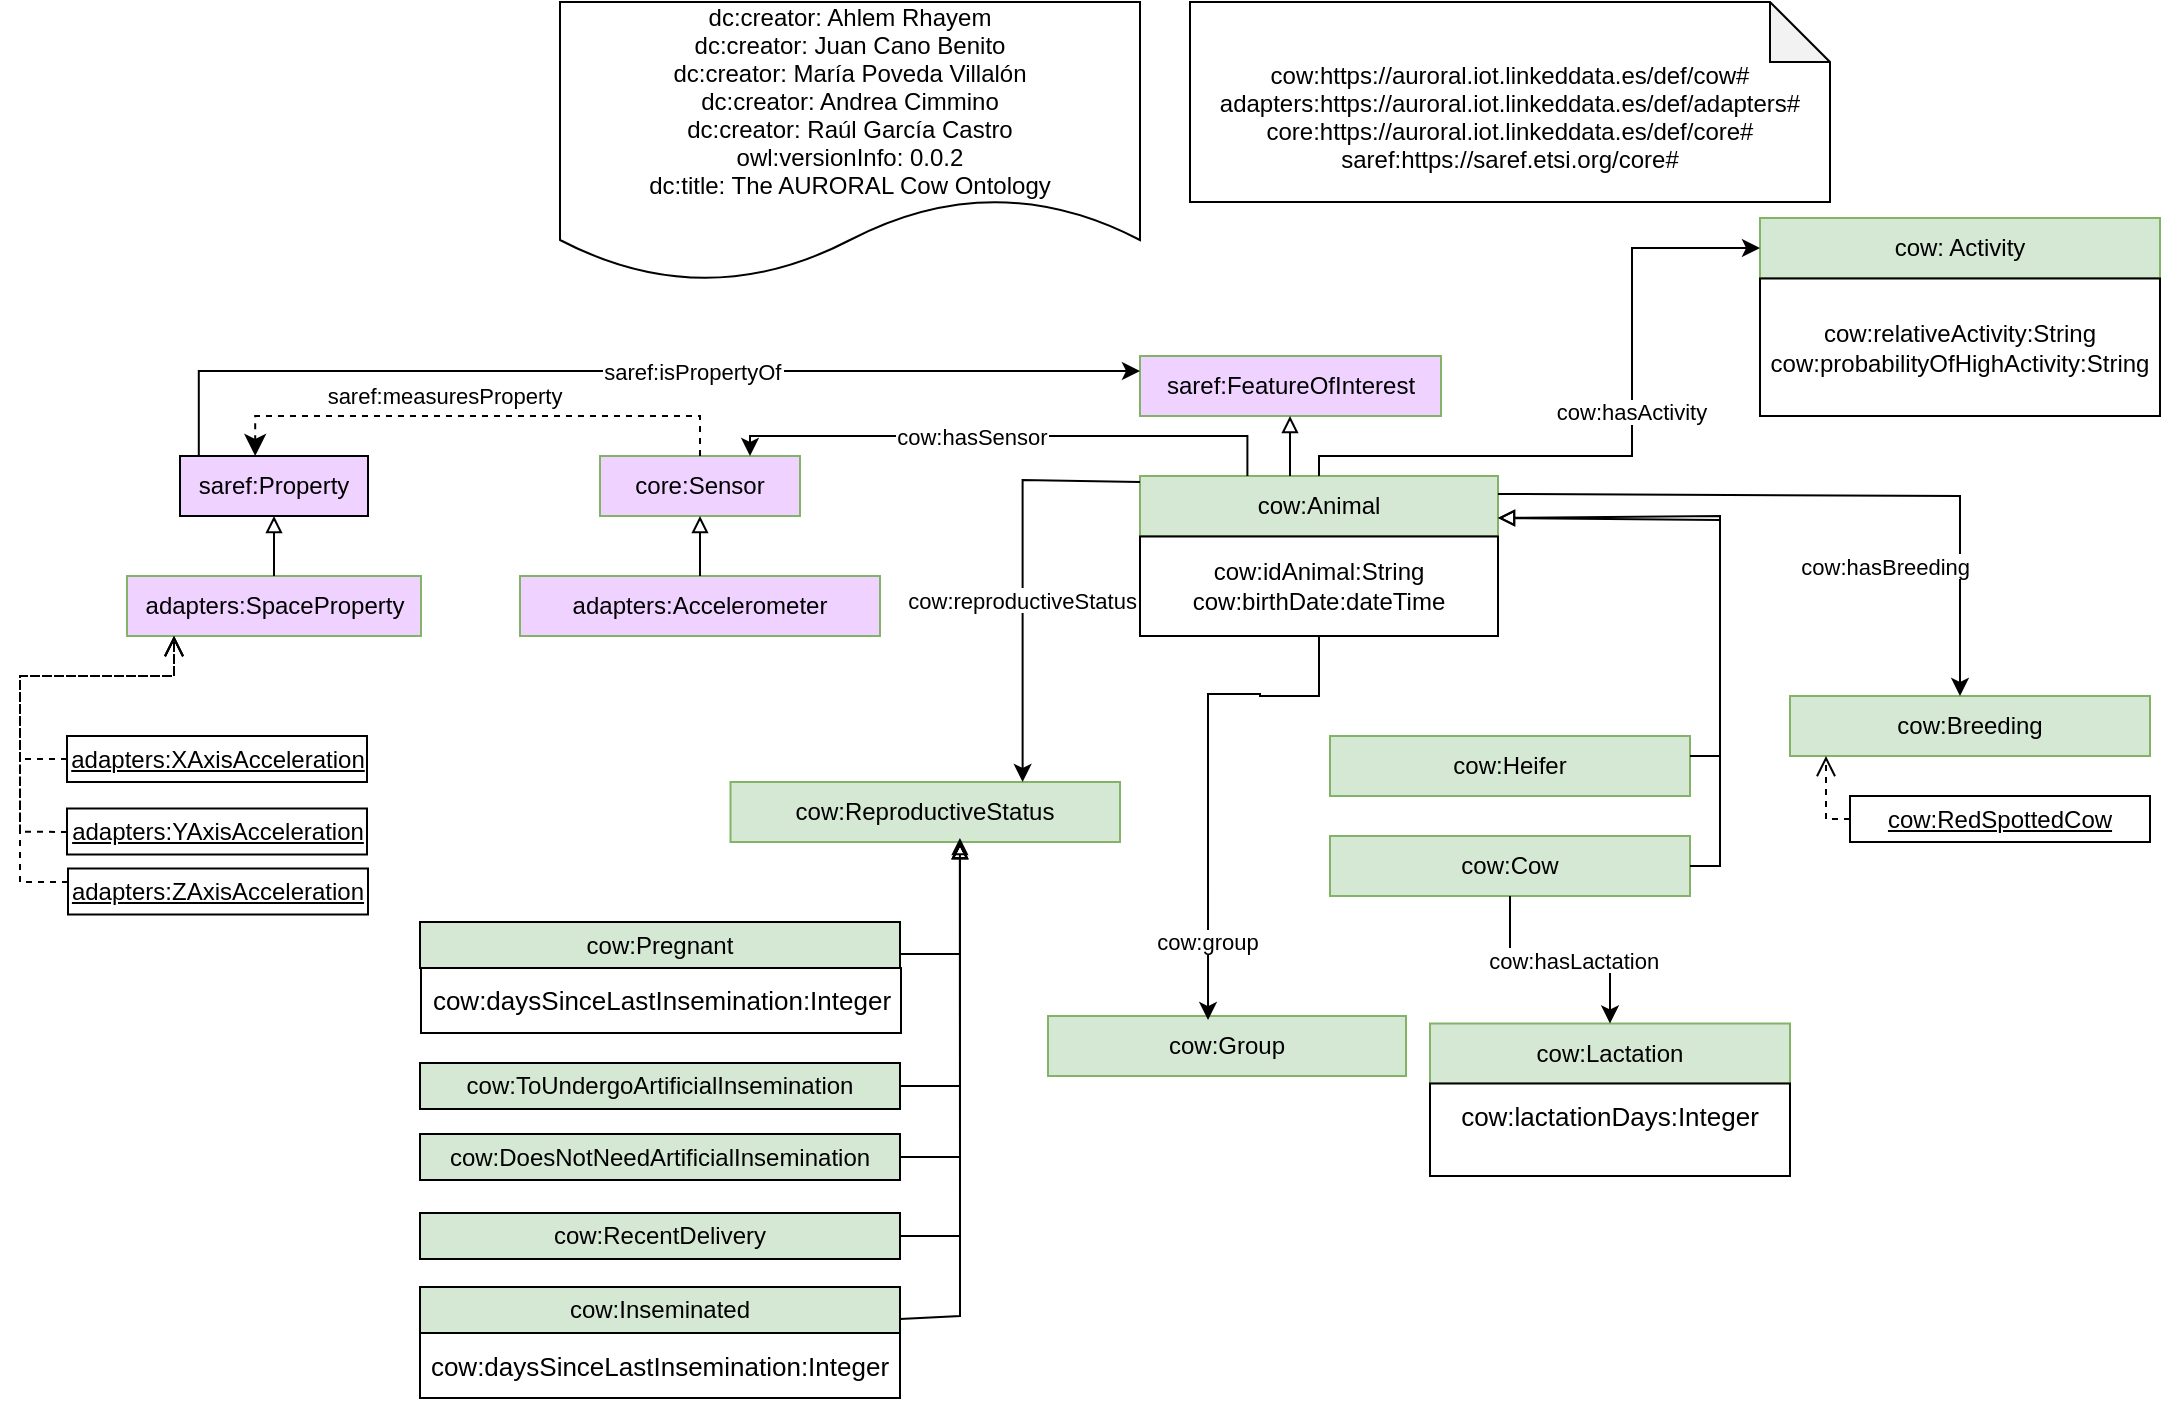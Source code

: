 <mxfile version="13.9.9" type="device"><diagram id="2FBA703fzT1AzEDHi156" name="Page-1"><mxGraphModel dx="2176" dy="626" grid="1" gridSize="10" guides="1" tooltips="1" connect="1" arrows="1" fold="1" page="1" pageScale="1" pageWidth="850" pageHeight="1100" math="0" shadow="0"><root><mxCell id="0"/><mxCell id="1" parent="0"/><mxCell id="R_YtMdiZFJcGjvR6Em4J-1" value="dc:creator: Ahlem Rhayem&#10;dc:creator: Juan Cano Benito&#10;dc:creator: María Poveda Villalón&#10;dc:creator: Andrea Cimmino&#10;dc:creator: Raúl García Castro&#10;owl:versionInfo: 0.0.2&#10;dc:title: The AURORAL Cow Ontology" style="shape=document;boundedLbl=1;" parent="1" vertex="1"><mxGeometry x="40" y="53" width="290" height="140" as="geometry"/></mxCell><mxCell id="R_YtMdiZFJcGjvR6Em4J-2" value="&#10;cow:https://auroral.iot.linkeddata.es/def/cow#&#10;adapters:https://auroral.iot.linkeddata.es/def/adapters#&#10;core:https://auroral.iot.linkeddata.es/def/core#&#10;saref:https://saref.etsi.org/core#" style="shape=note;backgroundOutline=1;darkOpacity=0.05;" parent="1" vertex="1"><mxGeometry x="355" y="53" width="320" height="100" as="geometry"/></mxCell><mxCell id="R_YtMdiZFJcGjvR6Em4J-3" value="core:Sensor" style="rounded=0;whiteSpace=wrap;html=1;fillColor=#EFD2FF;strokeColor=#82b366;" parent="1" vertex="1"><mxGeometry x="60" y="280" width="100" height="30" as="geometry"/></mxCell><mxCell id="R_YtMdiZFJcGjvR6Em4J-4" value="&lt;div&gt;&lt;span&gt;adapters:Accelerometer&lt;/span&gt;&lt;/div&gt;" style="rounded=0;whiteSpace=wrap;html=1;fillColor=#EFD2FF;strokeColor=#82b366;" parent="1" vertex="1"><mxGeometry x="20" y="340" width="180" height="30" as="geometry"/></mxCell><mxCell id="R_YtMdiZFJcGjvR6Em4J-6" style="edgeStyle=orthogonalEdgeStyle;rounded=0;orthogonalLoop=1;jettySize=auto;html=1;fontSize=11;endArrow=block;endFill=0;" parent="1" source="R_YtMdiZFJcGjvR6Em4J-4" target="R_YtMdiZFJcGjvR6Em4J-3" edge="1"><mxGeometry relative="1" as="geometry"><mxPoint x="247" y="280" as="targetPoint"/><mxPoint x="150" y="330" as="sourcePoint"/><Array as="points"/></mxGeometry></mxCell><mxCell id="R_YtMdiZFJcGjvR6Em4J-7" value="saref:Property" style="rounded=0;whiteSpace=wrap;html=1;points=[[0.1,0],[0.2,0],[0.3,0],[0.4,0],[0.5,0],[0.6,0],[0.7,0],[0.8,0],[0.9,0],[0,0.1],[0,0.3],[0,0.5],[0,0.7],[0,0.9],[0.1,1],[0.2,1],[0.3,1],[0.4,1],[0.5,1],[0.6,1],[0.7,1],[0.8,1],[0.9,1],[1,0.1],[1,0.3],[1,0.5],[1,0.7],[1,0.9]];fillColor=#EFD2FF;" parent="1" vertex="1"><mxGeometry x="-150" y="280" width="94" height="30" as="geometry"/></mxCell><mxCell id="R_YtMdiZFJcGjvR6Em4J-8" value="adapters:SpaceProperty" style="rounded=0;whiteSpace=wrap;html=1;fillColor=#EFD2FF;strokeColor=#82b366;" parent="1" vertex="1"><mxGeometry x="-176.5" y="340" width="147" height="30" as="geometry"/></mxCell><mxCell id="R_YtMdiZFJcGjvR6Em4J-9" value="&lt;u&gt;adapters:XAxisAcceleration&lt;/u&gt;" style="rounded=0;whiteSpace=wrap;html=1;snapToPoint=1;points=[[0.1,0],[0.2,0],[0.3,0],[0.4,0],[0.5,0],[0.6,0],[0.7,0],[0.8,0],[0.9,0],[0,0.1],[0,0.3],[0,0.5],[0,0.7],[0,0.9],[0.1,1],[0.2,1],[0.3,1],[0.4,1],[0.5,1],[0.6,1],[0.7,1],[0.8,1],[0.9,1],[1,0.1],[1,0.3],[1,0.5],[1,0.7],[1,0.9]];fillColor=#FFFFFF;" parent="1" vertex="1"><mxGeometry x="-206.5" y="420" width="150" height="23" as="geometry"/></mxCell><mxCell id="R_YtMdiZFJcGjvR6Em4J-10" value="&lt;u&gt;adapters:YAxisAcceleration&lt;/u&gt;" style="rounded=0;whiteSpace=wrap;html=1;snapToPoint=1;points=[[0.1,0],[0.2,0],[0.3,0],[0.4,0],[0.5,0],[0.6,0],[0.7,0],[0.8,0],[0.9,0],[0,0.1],[0,0.3],[0,0.5],[0,0.7],[0,0.9],[0.1,1],[0.2,1],[0.3,1],[0.4,1],[0.5,1],[0.6,1],[0.7,1],[0.8,1],[0.9,1],[1,0.1],[1,0.3],[1,0.5],[1,0.7],[1,0.9]];" parent="1" vertex="1"><mxGeometry x="-206.5" y="456.25" width="150" height="23" as="geometry"/></mxCell><mxCell id="R_YtMdiZFJcGjvR6Em4J-11" value="&lt;u&gt;adapters:ZAxisAcceleration&lt;/u&gt;" style="rounded=0;whiteSpace=wrap;html=1;snapToPoint=1;points=[[0.1,0],[0.2,0],[0.3,0],[0.4,0],[0.5,0],[0.6,0],[0.7,0],[0.8,0],[0.9,0],[0,0.1],[0,0.3],[0,0.5],[0,0.7],[0,0.9],[0.1,1],[0.2,1],[0.3,1],[0.4,1],[0.5,1],[0.6,1],[0.7,1],[0.8,1],[0.9,1],[1,0.1],[1,0.3],[1,0.5],[1,0.7],[1,0.9]];" parent="1" vertex="1"><mxGeometry x="-206" y="486.25" width="150" height="23" as="geometry"/></mxCell><mxCell id="R_YtMdiZFJcGjvR6Em4J-13" value="" style="endArrow=open;html=1;fontColor=#000099;endFill=0;dashed=1;endSize=8;edgeStyle=orthogonalEdgeStyle;arcSize=0;entryX=0.16;entryY=1;entryDx=0;entryDy=0;entryPerimeter=0;" parent="1" source="R_YtMdiZFJcGjvR6Em4J-9" target="R_YtMdiZFJcGjvR6Em4J-8" edge="1"><mxGeometry width="50" height="50" relative="1" as="geometry"><mxPoint x="-46" y="454" as="sourcePoint"/><mxPoint x="-80" y="390" as="targetPoint"/><Array as="points"><mxPoint x="-230" y="432"/><mxPoint x="-230" y="390"/><mxPoint x="-153" y="390"/></Array></mxGeometry></mxCell><mxCell id="R_YtMdiZFJcGjvR6Em4J-14" value="" style="endArrow=open;html=1;fontColor=#000099;endFill=0;dashed=1;endSize=8;edgeStyle=orthogonalEdgeStyle;arcSize=0;" parent="1" source="R_YtMdiZFJcGjvR6Em4J-10" target="R_YtMdiZFJcGjvR6Em4J-8" edge="1"><mxGeometry width="50" height="50" relative="1" as="geometry"><mxPoint x="-209" y="468" as="sourcePoint"/><mxPoint x="-153" y="370" as="targetPoint"/><Array as="points"><mxPoint x="-230" y="468"/><mxPoint x="-230" y="390"/><mxPoint x="-153" y="390"/></Array></mxGeometry></mxCell><mxCell id="R_YtMdiZFJcGjvR6Em4J-15" value="" style="endArrow=open;html=1;fontColor=#000099;endFill=0;dashed=1;endSize=8;edgeStyle=orthogonalEdgeStyle;arcSize=0;" parent="1" source="R_YtMdiZFJcGjvR6Em4J-11" target="R_YtMdiZFJcGjvR6Em4J-8" edge="1"><mxGeometry width="50" height="50" relative="1" as="geometry"><mxPoint x="-209" y="493.15" as="sourcePoint"/><mxPoint x="-153" y="370" as="targetPoint"/><Array as="points"><mxPoint x="-230" y="493"/><mxPoint x="-230" y="390"/><mxPoint x="-153" y="390"/></Array></mxGeometry></mxCell><mxCell id="R_YtMdiZFJcGjvR6Em4J-16" value="" style="endArrow=classic;html=1;exitX=0.5;exitY=0;exitDx=0;exitDy=0;endSize=8;dashed=1;arcSize=0;edgeStyle=orthogonalEdgeStyle;entryX=0.4;entryY=0;entryDx=0;entryDy=0;" parent="1" source="R_YtMdiZFJcGjvR6Em4J-3" target="R_YtMdiZFJcGjvR6Em4J-7" edge="1"><mxGeometry width="50" height="50" relative="1" as="geometry"><mxPoint x="60" y="470" as="sourcePoint"/><mxPoint x="295.75" y="693" as="targetPoint"/><Array as="points"><mxPoint x="110" y="260"/><mxPoint x="-112" y="260"/></Array></mxGeometry></mxCell><mxCell id="R_YtMdiZFJcGjvR6Em4J-17" value="&lt;div&gt;saref:measuresProperty&lt;/div&gt;" style="edgeLabel;html=1;align=center;verticalAlign=middle;resizable=0;points=[];" parent="R_YtMdiZFJcGjvR6Em4J-16" vertex="1" connectable="0"><mxGeometry x="-0.191" y="-1" relative="1" as="geometry"><mxPoint x="-42" y="-9" as="offset"/></mxGeometry></mxCell><mxCell id="R_YtMdiZFJcGjvR6Em4J-18" value="cow:Animal" style="rounded=0;whiteSpace=wrap;html=1;snapToPoint=1;points=[[0.1,0],[0.2,0],[0.3,0],[0.4,0],[0.5,0],[0.6,0],[0.7,0],[0.8,0],[0.9,0],[0,0.1],[0,0.3],[0,0.5],[0,0.7],[0,0.9],[0.1,1],[0.2,1],[0.3,1],[0.4,1],[0.5,1],[0.6,1],[0.7,1],[0.8,1],[0.9,1],[1,0.1],[1,0.3],[1,0.5],[1,0.7],[1,0.9]];fillColor=#d5e8d4;strokeColor=#82b366;" parent="1" vertex="1"><mxGeometry x="330" y="290.0" width="179" height="30" as="geometry"/></mxCell><mxCell id="R_YtMdiZFJcGjvR6Em4J-19" value="saref:FeatureOfInterest" style="rounded=0;whiteSpace=wrap;html=1;fillColor=#EFD2FF;strokeColor=#82b366;" parent="1" vertex="1"><mxGeometry x="330" y="230" width="150.5" height="30" as="geometry"/></mxCell><mxCell id="R_YtMdiZFJcGjvR6Em4J-21" style="edgeStyle=orthogonalEdgeStyle;rounded=0;orthogonalLoop=1;jettySize=auto;html=1;fontSize=11;endArrow=block;endFill=0;" parent="1" target="R_YtMdiZFJcGjvR6Em4J-19" edge="1"><mxGeometry relative="1" as="geometry"><mxPoint x="404.75" y="260" as="targetPoint"/><mxPoint x="405" y="290" as="sourcePoint"/><Array as="points"><mxPoint x="405" y="270"/></Array></mxGeometry></mxCell><mxCell id="R_YtMdiZFJcGjvR6Em4J-22" value="saref:isPropertyOf" style="edgeStyle=orthogonalEdgeStyle;rounded=0;orthogonalLoop=1;jettySize=auto;fontSize=11;endArrow=classic;endFill=1;exitX=0.1;exitY=0;exitDx=0;exitDy=0;entryX=0;entryY=0.25;entryDx=0;entryDy=0;" parent="1" source="R_YtMdiZFJcGjvR6Em4J-7" target="R_YtMdiZFJcGjvR6Em4J-19" edge="1"><mxGeometry x="0.129" relative="1" as="geometry"><mxPoint as="offset"/><mxPoint x="-56" y="200" as="sourcePoint"/><mxPoint x="88" y="268" as="targetPoint"/><Array as="points"><mxPoint x="-141" y="238"/></Array></mxGeometry></mxCell><mxCell id="R_YtMdiZFJcGjvR6Em4J-23" value="cow:idAnimal:String&lt;br&gt;cow:birthDate:dateTime" style="rounded=0;whiteSpace=wrap;html=1;snapToPoint=1;points=[[0.1,0],[0.2,0],[0.3,0],[0.4,0],[0.5,0],[0.6,0],[0.7,0],[0.8,0],[0.9,0],[0,0.1],[0,0.3],[0,0.5],[0,0.7],[0,0.9],[0.1,1],[0.2,1],[0.3,1],[0.4,1],[0.5,1],[0.6,1],[0.7,1],[0.8,1],[0.9,1],[1,0.1],[1,0.3],[1,0.5],[1,0.7],[1,0.9]];" parent="1" vertex="1"><mxGeometry x="330" y="320.25" width="179" height="49.75" as="geometry"/></mxCell><mxCell id="R_YtMdiZFJcGjvR6Em4J-24" value="&lt;div&gt;&lt;span&gt;cow:Cow&lt;/span&gt;&lt;/div&gt;" style="rounded=0;whiteSpace=wrap;html=1;fillColor=#d5e8d4;strokeColor=#82b366;" parent="1" vertex="1"><mxGeometry x="425" y="470" width="180" height="30" as="geometry"/></mxCell><mxCell id="R_YtMdiZFJcGjvR6Em4J-25" value="&lt;div&gt;&lt;span&gt;cow:Heifer&lt;/span&gt;&lt;/div&gt;" style="rounded=0;whiteSpace=wrap;html=1;fillColor=#D5E8D4;strokeColor=#82b366;" parent="1" vertex="1"><mxGeometry x="425" y="420" width="180" height="30" as="geometry"/></mxCell><mxCell id="R_YtMdiZFJcGjvR6Em4J-26" style="edgeStyle=orthogonalEdgeStyle;rounded=0;orthogonalLoop=1;jettySize=auto;html=1;fontSize=11;endArrow=block;endFill=0;" parent="1" source="R_YtMdiZFJcGjvR6Em4J-25" target="R_YtMdiZFJcGjvR6Em4J-18" edge="1"><mxGeometry relative="1" as="geometry"><mxPoint x="390" y="410" as="targetPoint"/><mxPoint x="390" y="440" as="sourcePoint"/><Array as="points"><mxPoint x="620" y="430"/><mxPoint x="620" y="312"/></Array></mxGeometry></mxCell><mxCell id="R_YtMdiZFJcGjvR6Em4J-27" style="edgeStyle=orthogonalEdgeStyle;rounded=0;orthogonalLoop=1;jettySize=auto;html=1;fontSize=11;endArrow=block;endFill=0;exitX=1;exitY=0.5;exitDx=0;exitDy=0;" parent="1" source="R_YtMdiZFJcGjvR6Em4J-24" target="R_YtMdiZFJcGjvR6Em4J-18" edge="1"><mxGeometry relative="1" as="geometry"><mxPoint x="519" y="321" as="targetPoint"/><mxPoint x="615" y="440" as="sourcePoint"/><Array as="points"><mxPoint x="620" y="485"/><mxPoint x="620" y="310"/></Array></mxGeometry></mxCell><mxCell id="FrtruWFSTy7c45pEoAma-3" value="&lt;div&gt;&lt;span&gt;cow:Lactation&lt;/span&gt;&lt;/div&gt;" style="rounded=0;whiteSpace=wrap;html=1;fillColor=#d5e8d4;strokeColor=#82b366;" parent="1" vertex="1"><mxGeometry x="475" y="563.75" width="180" height="30" as="geometry"/></mxCell><mxCell id="FrtruWFSTy7c45pEoAma-4" value="&lt;div&gt;&lt;span&gt;cow: Activity&lt;/span&gt;&lt;/div&gt;" style="rounded=0;whiteSpace=wrap;html=1;fillColor=#d5e8d4;strokeColor=#82b366;" parent="1" vertex="1"><mxGeometry x="640" y="161" width="200" height="30" as="geometry"/></mxCell><mxCell id="FrtruWFSTy7c45pEoAma-5" value="cow:relativeActivity:String&lt;br&gt;cow:probabilityOfHighActivity:String" style="rounded=0;whiteSpace=wrap;html=1;snapToPoint=1;points=[[0.1,0],[0.2,0],[0.3,0],[0.4,0],[0.5,0],[0.6,0],[0.7,0],[0.8,0],[0.9,0],[0,0.1],[0,0.3],[0,0.5],[0,0.7],[0,0.9],[0.1,1],[0.2,1],[0.3,1],[0.4,1],[0.5,1],[0.6,1],[0.7,1],[0.8,1],[0.9,1],[1,0.1],[1,0.3],[1,0.5],[1,0.7],[1,0.9]];" parent="1" vertex="1"><mxGeometry x="640" y="191.25" width="200" height="68.75" as="geometry"/></mxCell><mxCell id="FrtruWFSTy7c45pEoAma-6" value="cow:hasActivity" style="edgeStyle=orthogonalEdgeStyle;rounded=0;orthogonalLoop=1;jettySize=auto;fontSize=11;endArrow=classic;endFill=1;" parent="1" source="R_YtMdiZFJcGjvR6Em4J-18" target="FrtruWFSTy7c45pEoAma-4" edge="1"><mxGeometry x="0.129" relative="1" as="geometry"><mxPoint as="offset"/><mxPoint x="640" y="255.76" as="sourcePoint"/><mxPoint x="640" y="234" as="targetPoint"/><Array as="points"><mxPoint x="420" y="280"/><mxPoint x="576" y="280"/><mxPoint x="576" y="176"/></Array></mxGeometry></mxCell><mxCell id="FrtruWFSTy7c45pEoAma-7" value="cow:hasLactation" style="edgeStyle=orthogonalEdgeStyle;rounded=0;orthogonalLoop=1;jettySize=auto;fontSize=11;endArrow=classic;endFill=1;" parent="1" source="R_YtMdiZFJcGjvR6Em4J-24" target="FrtruWFSTy7c45pEoAma-3" edge="1"><mxGeometry x="0.129" relative="1" as="geometry"><mxPoint as="offset"/><mxPoint x="533.92" y="520" as="sourcePoint"/><mxPoint x="470.0" y="653.99" as="targetPoint"/><Array as="points"/></mxGeometry></mxCell><mxCell id="FrtruWFSTy7c45pEoAma-8" value="&lt;div style=&quot;text-align: left&quot;&gt;&lt;font face=&quot;arial&quot;&gt;&lt;span style=&quot;font-size: 13px ; background-color: rgb(255 , 255 , 255)&quot;&gt;cow:lactationDays:Integer&lt;/span&gt;&lt;/font&gt;&lt;/div&gt;&lt;div style=&quot;text-align: left&quot;&gt;&lt;br&gt;&lt;/div&gt;" style="rounded=0;whiteSpace=wrap;html=1;snapToPoint=1;points=[[0.1,0],[0.2,0],[0.3,0],[0.4,0],[0.5,0],[0.6,0],[0.7,0],[0.8,0],[0.9,0],[0,0.1],[0,0.3],[0,0.5],[0,0.7],[0,0.9],[0.1,1],[0.2,1],[0.3,1],[0.4,1],[0.5,1],[0.6,1],[0.7,1],[0.8,1],[0.9,1],[1,0.1],[1,0.3],[1,0.5],[1,0.7],[1,0.9]];" parent="1" vertex="1"><mxGeometry x="475" y="593.75" width="180" height="46.25" as="geometry"/></mxCell><mxCell id="FrtruWFSTy7c45pEoAma-9" value="&lt;div&gt;&lt;span&gt;cow:Breeding&lt;/span&gt;&lt;/div&gt;" style="rounded=0;whiteSpace=wrap;html=1;fillColor=#d5e8d4;strokeColor=#82b366;" parent="1" vertex="1"><mxGeometry x="655" y="400" width="180" height="30" as="geometry"/></mxCell><mxCell id="FrtruWFSTy7c45pEoAma-10" value="&lt;div&gt;&lt;span&gt;cow:ReproductiveStatus&lt;/span&gt;&lt;/div&gt;" style="rounded=0;whiteSpace=wrap;html=1;fillColor=#D5E8D4;strokeColor=#82b366;" parent="1" vertex="1"><mxGeometry x="125.25" y="443" width="194.75" height="30" as="geometry"/></mxCell><mxCell id="FrtruWFSTy7c45pEoAma-12" style="edgeStyle=orthogonalEdgeStyle;rounded=0;orthogonalLoop=1;jettySize=auto;html=1;fontSize=11;endArrow=block;endFill=0;" parent="1" source="R_YtMdiZFJcGjvR6Em4J-8" target="R_YtMdiZFJcGjvR6Em4J-7" edge="1"><mxGeometry relative="1" as="geometry"><mxPoint x="-103.5" y="310" as="targetPoint"/><mxPoint x="-103.5" y="340" as="sourcePoint"/><Array as="points"/></mxGeometry></mxCell><mxCell id="FrtruWFSTy7c45pEoAma-14" value="&lt;u&gt;cow:RedSpottedCow&lt;/u&gt;" style="rounded=0;whiteSpace=wrap;html=1;snapToPoint=1;points=[[0.1,0],[0.2,0],[0.3,0],[0.4,0],[0.5,0],[0.6,0],[0.7,0],[0.8,0],[0.9,0],[0,0.1],[0,0.3],[0,0.5],[0,0.7],[0,0.9],[0.1,1],[0.2,1],[0.3,1],[0.4,1],[0.5,1],[0.6,1],[0.7,1],[0.8,1],[0.9,1],[1,0.1],[1,0.3],[1,0.5],[1,0.7],[1,0.9]];" parent="1" vertex="1"><mxGeometry x="685" y="450" width="150" height="23" as="geometry"/></mxCell><mxCell id="FrtruWFSTy7c45pEoAma-15" value="" style="endArrow=open;html=1;fontColor=#000099;endFill=0;dashed=1;endSize=8;edgeStyle=orthogonalEdgeStyle;arcSize=0;" parent="1" source="FrtruWFSTy7c45pEoAma-14" target="FrtruWFSTy7c45pEoAma-9" edge="1"><mxGeometry width="50" height="50" relative="1" as="geometry"><mxPoint x="696.98" y="693.25" as="sourcePoint"/><mxPoint x="750" y="631.25" as="targetPoint"/><Array as="points"><mxPoint x="673" y="462"/></Array></mxGeometry></mxCell><mxCell id="X7DDZqXouezrlu6_gFcw-1" value="cow:Pregnant" style="rounded=0;whiteSpace=wrap;html=1;snapToPoint=1;points=[[0.1,0],[0.2,0],[0.3,0],[0.4,0],[0.5,0],[0.6,0],[0.7,0],[0.8,0],[0.9,0],[0,0.1],[0,0.3],[0,0.5],[0,0.7],[0,0.9],[0.1,1],[0.2,1],[0.3,1],[0.4,1],[0.5,1],[0.6,1],[0.7,1],[0.8,1],[0.9,1],[1,0.1],[1,0.3],[1,0.5],[1,0.7],[1,0.9]];fillColor=#D5E8D4;" parent="1" vertex="1"><mxGeometry x="-30" y="513" width="240" height="23" as="geometry"/></mxCell><mxCell id="X7DDZqXouezrlu6_gFcw-2" value="cow:ToUndergoArtificialInsemination" style="rounded=0;whiteSpace=wrap;html=1;snapToPoint=1;points=[[0.1,0],[0.2,0],[0.3,0],[0.4,0],[0.5,0],[0.6,0],[0.7,0],[0.8,0],[0.9,0],[0,0.1],[0,0.3],[0,0.5],[0,0.7],[0,0.9],[0.1,1],[0.2,1],[0.3,1],[0.4,1],[0.5,1],[0.6,1],[0.7,1],[0.8,1],[0.9,1],[1,0.1],[1,0.3],[1,0.5],[1,0.7],[1,0.9]];fillColor=#D5E8D4;" parent="1" vertex="1"><mxGeometry x="-30" y="583.5" width="240" height="23" as="geometry"/></mxCell><mxCell id="X7DDZqXouezrlu6_gFcw-3" value="cow:DoesNotNeedArtificialInsemination" style="rounded=0;whiteSpace=wrap;html=1;snapToPoint=1;points=[[0.1,0],[0.2,0],[0.3,0],[0.4,0],[0.5,0],[0.6,0],[0.7,0],[0.8,0],[0.9,0],[0,0.1],[0,0.3],[0,0.5],[0,0.7],[0,0.9],[0.1,1],[0.2,1],[0.3,1],[0.4,1],[0.5,1],[0.6,1],[0.7,1],[0.8,1],[0.9,1],[1,0.1],[1,0.3],[1,0.5],[1,0.7],[1,0.9]];fillColor=#D5E8D4;" parent="1" vertex="1"><mxGeometry x="-30" y="619" width="240" height="23" as="geometry"/></mxCell><mxCell id="X7DDZqXouezrlu6_gFcw-11" value="cow:reproductiveStatus" style="edgeStyle=orthogonalEdgeStyle;rounded=0;orthogonalLoop=1;jettySize=auto;fontSize=11;endArrow=classic;endFill=1;entryX=0.75;entryY=0;entryDx=0;entryDy=0;" parent="1" source="R_YtMdiZFJcGjvR6Em4J-18" target="FrtruWFSTy7c45pEoAma-10" edge="1"><mxGeometry x="0.129" relative="1" as="geometry"><mxPoint as="offset"/><mxPoint x="260" y="356.25" as="sourcePoint"/><mxPoint x="260" y="420" as="targetPoint"/><Array as="points"><mxPoint x="271" y="292"/></Array></mxGeometry></mxCell><mxCell id="X7DDZqXouezrlu6_gFcw-14" value="cow:hasBreeding" style="edgeStyle=orthogonalEdgeStyle;rounded=0;orthogonalLoop=1;jettySize=auto;fontSize=11;endArrow=classic;endFill=1;" parent="1" source="R_YtMdiZFJcGjvR6Em4J-18" target="FrtruWFSTy7c45pEoAma-9" edge="1"><mxGeometry x="0.172" y="-35" relative="1" as="geometry"><mxPoint as="offset"/><mxPoint x="700" y="360" as="sourcePoint"/><mxPoint x="570.25" y="450" as="targetPoint"/><Array as="points"><mxPoint x="740" y="300"/></Array></mxGeometry></mxCell><mxCell id="aC3yi49fCebACcRvKsl7-1" value="cow:Group" style="rounded=0;whiteSpace=wrap;html=1;snapToPoint=1;points=[[0.1,0],[0.2,0],[0.3,0],[0.4,0],[0.5,0],[0.6,0],[0.7,0],[0.8,0],[0.9,0],[0,0.1],[0,0.3],[0,0.5],[0,0.7],[0,0.9],[0.1,1],[0.2,1],[0.3,1],[0.4,1],[0.5,1],[0.6,1],[0.7,1],[0.8,1],[0.9,1],[1,0.1],[1,0.3],[1,0.5],[1,0.7],[1,0.9]];fillColor=#d5e8d4;strokeColor=#82b366;" parent="1" vertex="1"><mxGeometry x="284" y="560.0" width="179" height="30" as="geometry"/></mxCell><mxCell id="aC3yi49fCebACcRvKsl7-3" value="cow:group" style="edgeStyle=orthogonalEdgeStyle;rounded=0;orthogonalLoop=1;jettySize=auto;fontSize=11;endArrow=classic;endFill=1;entryX=0.447;entryY=0.067;entryDx=0;entryDy=0;entryPerimeter=0;" parent="1" source="R_YtMdiZFJcGjvR6Em4J-23" target="aC3yi49fCebACcRvKsl7-1" edge="1"><mxGeometry x="0.682" relative="1" as="geometry"><mxPoint as="offset"/><mxPoint x="420" y="370" as="sourcePoint"/><mxPoint x="350.012" y="550" as="targetPoint"/><Array as="points"><mxPoint x="420" y="400"/><mxPoint x="390" y="400"/><mxPoint x="390" y="399"/><mxPoint x="364" y="399"/></Array></mxGeometry></mxCell><mxCell id="aC3yi49fCebACcRvKsl7-4" value="cow:hasSensor" style="edgeStyle=orthogonalEdgeStyle;rounded=0;orthogonalLoop=1;jettySize=auto;fontSize=11;endArrow=classic;endFill=1;exitX=0.3;exitY=0;exitDx=0;exitDy=0;entryX=0.75;entryY=0;entryDx=0;entryDy=0;" parent="1" source="R_YtMdiZFJcGjvR6Em4J-18" target="R_YtMdiZFJcGjvR6Em4J-3" edge="1"><mxGeometry x="0.129" relative="1" as="geometry"><mxPoint as="offset"/><mxPoint x="278.7" y="280" as="sourcePoint"/><mxPoint x="220.012" y="430" as="targetPoint"/><Array as="points"><mxPoint x="384" y="270"/><mxPoint x="135" y="270"/></Array></mxGeometry></mxCell><mxCell id="z9UF1mBMVsleAxOhwNKn-1" value="cow:RecentDelivery" style="rounded=0;whiteSpace=wrap;html=1;snapToPoint=1;points=[[0.1,0],[0.2,0],[0.3,0],[0.4,0],[0.5,0],[0.6,0],[0.7,0],[0.8,0],[0.9,0],[0,0.1],[0,0.3],[0,0.5],[0,0.7],[0,0.9],[0.1,1],[0.2,1],[0.3,1],[0.4,1],[0.5,1],[0.6,1],[0.7,1],[0.8,1],[0.9,1],[1,0.1],[1,0.3],[1,0.5],[1,0.7],[1,0.9]];fillColor=#D5E8D4;" parent="1" vertex="1"><mxGeometry x="-30" y="658.5" width="240" height="23" as="geometry"/></mxCell><mxCell id="z9UF1mBMVsleAxOhwNKn-3" value="cow:Inseminated" style="rounded=0;whiteSpace=wrap;html=1;snapToPoint=1;points=[[0.1,0],[0.2,0],[0.3,0],[0.4,0],[0.5,0],[0.6,0],[0.7,0],[0.8,0],[0.9,0],[0,0.1],[0,0.3],[0,0.5],[0,0.7],[0,0.9],[0.1,1],[0.2,1],[0.3,1],[0.4,1],[0.5,1],[0.6,1],[0.7,1],[0.8,1],[0.9,1],[1,0.1],[1,0.3],[1,0.5],[1,0.7],[1,0.9]];fillColor=#D5E8D4;" parent="1" vertex="1"><mxGeometry x="-30" y="695.5" width="240" height="23" as="geometry"/></mxCell><mxCell id="z9UF1mBMVsleAxOhwNKn-13" value="&lt;div style=&quot;text-align: left&quot;&gt;&lt;font face=&quot;arial&quot;&gt;&lt;span style=&quot;font-size: 13px ; background-color: rgb(255 , 255 , 255)&quot;&gt;cow:daysSinceLastInsemination:Integer&lt;/span&gt;&lt;/font&gt;&lt;/div&gt;" style="rounded=0;whiteSpace=wrap;html=1;snapToPoint=1;points=[[0.1,0],[0.2,0],[0.3,0],[0.4,0],[0.5,0],[0.6,0],[0.7,0],[0.8,0],[0.9,0],[0,0.1],[0,0.3],[0,0.5],[0,0.7],[0,0.9],[0.1,1],[0.2,1],[0.3,1],[0.4,1],[0.5,1],[0.6,1],[0.7,1],[0.8,1],[0.9,1],[1,0.1],[1,0.3],[1,0.5],[1,0.7],[1,0.9]];" parent="1" vertex="1"><mxGeometry x="-30" y="718.5" width="240" height="32.5" as="geometry"/></mxCell><mxCell id="GuW5MDz8fB8q3_PKPBpK-2" style="edgeStyle=orthogonalEdgeStyle;rounded=0;orthogonalLoop=1;jettySize=auto;html=1;fontSize=11;endArrow=block;endFill=0;" edge="1" parent="1" source="X7DDZqXouezrlu6_gFcw-2" target="FrtruWFSTy7c45pEoAma-10"><mxGeometry relative="1" as="geometry"><mxPoint x="239.958" y="500" as="targetPoint"/><mxPoint x="210" y="560.09" as="sourcePoint"/><Array as="points"><mxPoint x="240" y="595"/></Array></mxGeometry></mxCell><mxCell id="GuW5MDz8fB8q3_PKPBpK-3" style="edgeStyle=orthogonalEdgeStyle;rounded=0;orthogonalLoop=1;jettySize=auto;html=1;fontSize=11;endArrow=block;endFill=0;" edge="1" parent="1" source="X7DDZqXouezrlu6_gFcw-1" target="FrtruWFSTy7c45pEoAma-10"><mxGeometry relative="1" as="geometry"><mxPoint x="239" y="480" as="targetPoint"/><mxPoint x="210" y="528.5" as="sourcePoint"/><Array as="points"><mxPoint x="240" y="529"/></Array></mxGeometry></mxCell><mxCell id="GuW5MDz8fB8q3_PKPBpK-4" style="edgeStyle=orthogonalEdgeStyle;rounded=0;orthogonalLoop=1;jettySize=auto;html=1;fontSize=11;endArrow=block;endFill=0;entryX=0.589;entryY=0.933;entryDx=0;entryDy=0;entryPerimeter=0;" edge="1" parent="1" source="X7DDZqXouezrlu6_gFcw-3" target="FrtruWFSTy7c45pEoAma-10"><mxGeometry relative="1" as="geometry"><mxPoint x="240" y="537.75" as="targetPoint"/><mxPoint x="210" y="593.75" as="sourcePoint"/><Array as="points"><mxPoint x="240" y="631"/></Array></mxGeometry></mxCell><mxCell id="GuW5MDz8fB8q3_PKPBpK-5" style="edgeStyle=orthogonalEdgeStyle;rounded=0;orthogonalLoop=1;jettySize=auto;html=1;fontSize=11;endArrow=block;endFill=0;entryX=0.589;entryY=1;entryDx=0;entryDy=0;entryPerimeter=0;" edge="1" parent="1" source="z9UF1mBMVsleAxOhwNKn-1" target="FrtruWFSTy7c45pEoAma-10"><mxGeometry relative="1" as="geometry"><mxPoint x="240" y="547.5" as="targetPoint"/><mxPoint x="210" y="634.5" as="sourcePoint"/><Array as="points"><mxPoint x="240" y="670"/></Array></mxGeometry></mxCell><mxCell id="GuW5MDz8fB8q3_PKPBpK-6" style="edgeStyle=orthogonalEdgeStyle;rounded=0;orthogonalLoop=1;jettySize=auto;html=1;fontSize=11;endArrow=block;endFill=0;" edge="1" parent="1" source="z9UF1mBMVsleAxOhwNKn-3" target="FrtruWFSTy7c45pEoAma-10"><mxGeometry relative="1" as="geometry"><mxPoint x="240" y="620" as="targetPoint"/><mxPoint x="210" y="710" as="sourcePoint"/><Array as="points"><mxPoint x="240" y="710"/></Array></mxGeometry></mxCell><mxCell id="GuW5MDz8fB8q3_PKPBpK-8" value="&lt;div style=&quot;text-align: left&quot;&gt;&lt;font face=&quot;arial&quot;&gt;&lt;span style=&quot;font-size: 13px ; background-color: rgb(255 , 255 , 255)&quot;&gt;cow:daysSinceLastInsemination:Integer&lt;/span&gt;&lt;/font&gt;&lt;/div&gt;" style="rounded=0;whiteSpace=wrap;html=1;snapToPoint=1;points=[[0.1,0],[0.2,0],[0.3,0],[0.4,0],[0.5,0],[0.6,0],[0.7,0],[0.8,0],[0.9,0],[0,0.1],[0,0.3],[0,0.5],[0,0.7],[0,0.9],[0.1,1],[0.2,1],[0.3,1],[0.4,1],[0.5,1],[0.6,1],[0.7,1],[0.8,1],[0.9,1],[1,0.1],[1,0.3],[1,0.5],[1,0.7],[1,0.9]];" vertex="1" parent="1"><mxGeometry x="-29.5" y="536" width="240" height="32.5" as="geometry"/></mxCell></root></mxGraphModel></diagram></mxfile>